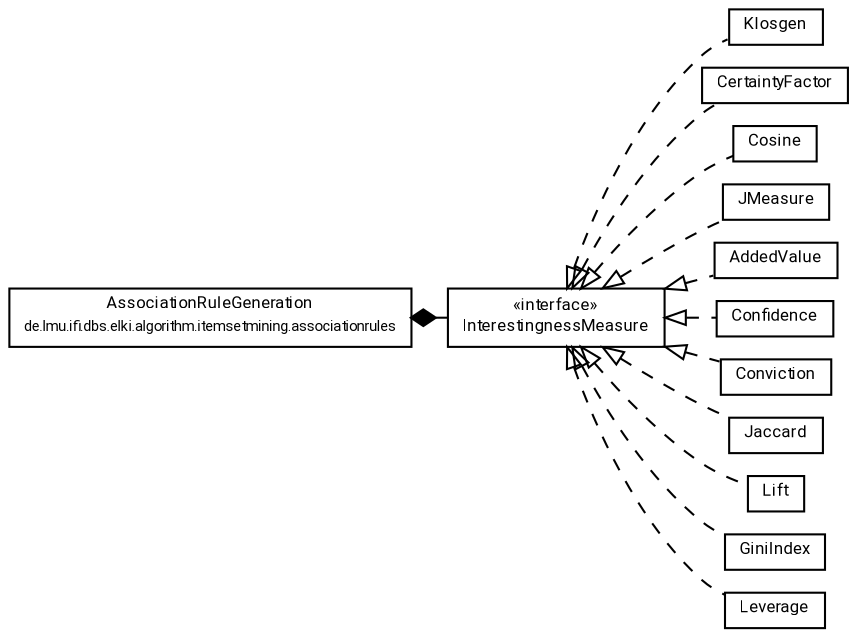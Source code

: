 #!/usr/local/bin/dot
#
# Class diagram 
# Generated by UMLGraph version R5_7_2-60-g0e99a6 (http://www.spinellis.gr/umlgraph/)
#

digraph G {
	graph [fontnames="svg"]
	edge [fontname="Roboto",fontsize=7,labelfontname="Roboto",labelfontsize=7,color="black"];
	node [fontname="Roboto",fontcolor="black",fontsize=8,shape=plaintext,margin=0,width=0,height=0];
	nodesep=0.15;
	ranksep=0.25;
	rankdir=LR;
	// de.lmu.ifi.dbs.elki.algorithm.itemsetmining.associationrules.interest.Klosgen
	c741306 [label=<<table title="de.lmu.ifi.dbs.elki.algorithm.itemsetmining.associationrules.interest.Klosgen" border="0" cellborder="1" cellspacing="0" cellpadding="2" href="Klosgen.html" target="_parent">
		<tr><td><table border="0" cellspacing="0" cellpadding="1">
		<tr><td align="center" balign="center"> <font face="Roboto">Klosgen</font> </td></tr>
		</table></td></tr>
		</table>>, URL="Klosgen.html"];
	// de.lmu.ifi.dbs.elki.algorithm.itemsetmining.associationrules.interest.InterestingnessMeasure
	c741307 [label=<<table title="de.lmu.ifi.dbs.elki.algorithm.itemsetmining.associationrules.interest.InterestingnessMeasure" border="0" cellborder="1" cellspacing="0" cellpadding="2" href="InterestingnessMeasure.html" target="_parent">
		<tr><td><table border="0" cellspacing="0" cellpadding="1">
		<tr><td align="center" balign="center"> &#171;interface&#187; </td></tr>
		<tr><td align="center" balign="center"> <font face="Roboto">InterestingnessMeasure</font> </td></tr>
		</table></td></tr>
		</table>>, URL="InterestingnessMeasure.html"];
	// de.lmu.ifi.dbs.elki.algorithm.itemsetmining.associationrules.interest.CertaintyFactor
	c741308 [label=<<table title="de.lmu.ifi.dbs.elki.algorithm.itemsetmining.associationrules.interest.CertaintyFactor" border="0" cellborder="1" cellspacing="0" cellpadding="2" href="CertaintyFactor.html" target="_parent">
		<tr><td><table border="0" cellspacing="0" cellpadding="1">
		<tr><td align="center" balign="center"> <font face="Roboto">CertaintyFactor</font> </td></tr>
		</table></td></tr>
		</table>>, URL="CertaintyFactor.html"];
	// de.lmu.ifi.dbs.elki.algorithm.itemsetmining.associationrules.interest.Cosine
	c741309 [label=<<table title="de.lmu.ifi.dbs.elki.algorithm.itemsetmining.associationrules.interest.Cosine" border="0" cellborder="1" cellspacing="0" cellpadding="2" href="Cosine.html" target="_parent">
		<tr><td><table border="0" cellspacing="0" cellpadding="1">
		<tr><td align="center" balign="center"> <font face="Roboto">Cosine</font> </td></tr>
		</table></td></tr>
		</table>>, URL="Cosine.html"];
	// de.lmu.ifi.dbs.elki.algorithm.itemsetmining.associationrules.interest.JMeasure
	c741310 [label=<<table title="de.lmu.ifi.dbs.elki.algorithm.itemsetmining.associationrules.interest.JMeasure" border="0" cellborder="1" cellspacing="0" cellpadding="2" href="JMeasure.html" target="_parent">
		<tr><td><table border="0" cellspacing="0" cellpadding="1">
		<tr><td align="center" balign="center"> <font face="Roboto">JMeasure</font> </td></tr>
		</table></td></tr>
		</table>>, URL="JMeasure.html"];
	// de.lmu.ifi.dbs.elki.algorithm.itemsetmining.associationrules.interest.AddedValue
	c741311 [label=<<table title="de.lmu.ifi.dbs.elki.algorithm.itemsetmining.associationrules.interest.AddedValue" border="0" cellborder="1" cellspacing="0" cellpadding="2" href="AddedValue.html" target="_parent">
		<tr><td><table border="0" cellspacing="0" cellpadding="1">
		<tr><td align="center" balign="center"> <font face="Roboto">AddedValue</font> </td></tr>
		</table></td></tr>
		</table>>, URL="AddedValue.html"];
	// de.lmu.ifi.dbs.elki.algorithm.itemsetmining.associationrules.interest.Confidence
	c741312 [label=<<table title="de.lmu.ifi.dbs.elki.algorithm.itemsetmining.associationrules.interest.Confidence" border="0" cellborder="1" cellspacing="0" cellpadding="2" href="Confidence.html" target="_parent">
		<tr><td><table border="0" cellspacing="0" cellpadding="1">
		<tr><td align="center" balign="center"> <font face="Roboto">Confidence</font> </td></tr>
		</table></td></tr>
		</table>>, URL="Confidence.html"];
	// de.lmu.ifi.dbs.elki.algorithm.itemsetmining.associationrules.interest.Conviction
	c741313 [label=<<table title="de.lmu.ifi.dbs.elki.algorithm.itemsetmining.associationrules.interest.Conviction" border="0" cellborder="1" cellspacing="0" cellpadding="2" href="Conviction.html" target="_parent">
		<tr><td><table border="0" cellspacing="0" cellpadding="1">
		<tr><td align="center" balign="center"> <font face="Roboto">Conviction</font> </td></tr>
		</table></td></tr>
		</table>>, URL="Conviction.html"];
	// de.lmu.ifi.dbs.elki.algorithm.itemsetmining.associationrules.interest.Jaccard
	c741314 [label=<<table title="de.lmu.ifi.dbs.elki.algorithm.itemsetmining.associationrules.interest.Jaccard" border="0" cellborder="1" cellspacing="0" cellpadding="2" href="Jaccard.html" target="_parent">
		<tr><td><table border="0" cellspacing="0" cellpadding="1">
		<tr><td align="center" balign="center"> <font face="Roboto">Jaccard</font> </td></tr>
		</table></td></tr>
		</table>>, URL="Jaccard.html"];
	// de.lmu.ifi.dbs.elki.algorithm.itemsetmining.associationrules.interest.Lift
	c741315 [label=<<table title="de.lmu.ifi.dbs.elki.algorithm.itemsetmining.associationrules.interest.Lift" border="0" cellborder="1" cellspacing="0" cellpadding="2" href="Lift.html" target="_parent">
		<tr><td><table border="0" cellspacing="0" cellpadding="1">
		<tr><td align="center" balign="center"> <font face="Roboto">Lift</font> </td></tr>
		</table></td></tr>
		</table>>, URL="Lift.html"];
	// de.lmu.ifi.dbs.elki.algorithm.itemsetmining.associationrules.interest.GiniIndex
	c741316 [label=<<table title="de.lmu.ifi.dbs.elki.algorithm.itemsetmining.associationrules.interest.GiniIndex" border="0" cellborder="1" cellspacing="0" cellpadding="2" href="GiniIndex.html" target="_parent">
		<tr><td><table border="0" cellspacing="0" cellpadding="1">
		<tr><td align="center" balign="center"> <font face="Roboto">GiniIndex</font> </td></tr>
		</table></td></tr>
		</table>>, URL="GiniIndex.html"];
	// de.lmu.ifi.dbs.elki.algorithm.itemsetmining.associationrules.interest.Leverage
	c741317 [label=<<table title="de.lmu.ifi.dbs.elki.algorithm.itemsetmining.associationrules.interest.Leverage" border="0" cellborder="1" cellspacing="0" cellpadding="2" href="Leverage.html" target="_parent">
		<tr><td><table border="0" cellspacing="0" cellpadding="1">
		<tr><td align="center" balign="center"> <font face="Roboto">Leverage</font> </td></tr>
		</table></td></tr>
		</table>>, URL="Leverage.html"];
	// de.lmu.ifi.dbs.elki.algorithm.itemsetmining.associationrules.AssociationRuleGeneration
	c741318 [label=<<table title="de.lmu.ifi.dbs.elki.algorithm.itemsetmining.associationrules.AssociationRuleGeneration" border="0" cellborder="1" cellspacing="0" cellpadding="2" href="../AssociationRuleGeneration.html" target="_parent">
		<tr><td><table border="0" cellspacing="0" cellpadding="1">
		<tr><td align="center" balign="center"> <font face="Roboto">AssociationRuleGeneration</font> </td></tr>
		<tr><td align="center" balign="center"> <font face="Roboto" point-size="7.0">de.lmu.ifi.dbs.elki.algorithm.itemsetmining.associationrules</font> </td></tr>
		</table></td></tr>
		</table>>, URL="../AssociationRuleGeneration.html"];
	// de.lmu.ifi.dbs.elki.algorithm.itemsetmining.associationrules.interest.Klosgen implements de.lmu.ifi.dbs.elki.algorithm.itemsetmining.associationrules.interest.InterestingnessMeasure
	c741307 -> c741306 [arrowtail=empty,style=dashed,dir=back,weight=9];
	// de.lmu.ifi.dbs.elki.algorithm.itemsetmining.associationrules.interest.CertaintyFactor implements de.lmu.ifi.dbs.elki.algorithm.itemsetmining.associationrules.interest.InterestingnessMeasure
	c741307 -> c741308 [arrowtail=empty,style=dashed,dir=back,weight=9];
	// de.lmu.ifi.dbs.elki.algorithm.itemsetmining.associationrules.interest.Cosine implements de.lmu.ifi.dbs.elki.algorithm.itemsetmining.associationrules.interest.InterestingnessMeasure
	c741307 -> c741309 [arrowtail=empty,style=dashed,dir=back,weight=9];
	// de.lmu.ifi.dbs.elki.algorithm.itemsetmining.associationrules.interest.JMeasure implements de.lmu.ifi.dbs.elki.algorithm.itemsetmining.associationrules.interest.InterestingnessMeasure
	c741307 -> c741310 [arrowtail=empty,style=dashed,dir=back,weight=9];
	// de.lmu.ifi.dbs.elki.algorithm.itemsetmining.associationrules.interest.AddedValue implements de.lmu.ifi.dbs.elki.algorithm.itemsetmining.associationrules.interest.InterestingnessMeasure
	c741307 -> c741311 [arrowtail=empty,style=dashed,dir=back,weight=9];
	// de.lmu.ifi.dbs.elki.algorithm.itemsetmining.associationrules.interest.Confidence implements de.lmu.ifi.dbs.elki.algorithm.itemsetmining.associationrules.interest.InterestingnessMeasure
	c741307 -> c741312 [arrowtail=empty,style=dashed,dir=back,weight=9];
	// de.lmu.ifi.dbs.elki.algorithm.itemsetmining.associationrules.interest.Conviction implements de.lmu.ifi.dbs.elki.algorithm.itemsetmining.associationrules.interest.InterestingnessMeasure
	c741307 -> c741313 [arrowtail=empty,style=dashed,dir=back,weight=9];
	// de.lmu.ifi.dbs.elki.algorithm.itemsetmining.associationrules.interest.Jaccard implements de.lmu.ifi.dbs.elki.algorithm.itemsetmining.associationrules.interest.InterestingnessMeasure
	c741307 -> c741314 [arrowtail=empty,style=dashed,dir=back,weight=9];
	// de.lmu.ifi.dbs.elki.algorithm.itemsetmining.associationrules.interest.Lift implements de.lmu.ifi.dbs.elki.algorithm.itemsetmining.associationrules.interest.InterestingnessMeasure
	c741307 -> c741315 [arrowtail=empty,style=dashed,dir=back,weight=9];
	// de.lmu.ifi.dbs.elki.algorithm.itemsetmining.associationrules.interest.GiniIndex implements de.lmu.ifi.dbs.elki.algorithm.itemsetmining.associationrules.interest.InterestingnessMeasure
	c741307 -> c741316 [arrowtail=empty,style=dashed,dir=back,weight=9];
	// de.lmu.ifi.dbs.elki.algorithm.itemsetmining.associationrules.interest.Leverage implements de.lmu.ifi.dbs.elki.algorithm.itemsetmining.associationrules.interest.InterestingnessMeasure
	c741307 -> c741317 [arrowtail=empty,style=dashed,dir=back,weight=9];
	// de.lmu.ifi.dbs.elki.algorithm.itemsetmining.associationrules.AssociationRuleGeneration composed de.lmu.ifi.dbs.elki.algorithm.itemsetmining.associationrules.interest.InterestingnessMeasure
	c741318 -> c741307 [arrowhead=none,arrowtail=diamond,dir=back,weight=6];
}

